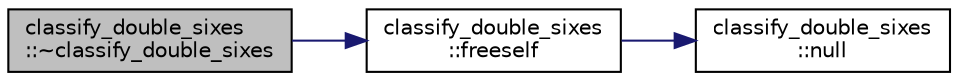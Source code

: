 digraph "classify_double_sixes::~classify_double_sixes"
{
  edge [fontname="Helvetica",fontsize="10",labelfontname="Helvetica",labelfontsize="10"];
  node [fontname="Helvetica",fontsize="10",shape=record];
  rankdir="LR";
  Node3 [label="classify_double_sixes\l::~classify_double_sixes",height=0.2,width=0.4,color="black", fillcolor="grey75", style="filled", fontcolor="black"];
  Node3 -> Node4 [color="midnightblue",fontsize="10",style="solid",fontname="Helvetica"];
  Node4 [label="classify_double_sixes\l::freeself",height=0.2,width=0.4,color="black", fillcolor="white", style="filled",URL="$dd/d23/classclassify__double__sixes.html#a9ee9f5cd80985af9e0e0ddecbdf8fe08"];
  Node4 -> Node5 [color="midnightblue",fontsize="10",style="solid",fontname="Helvetica"];
  Node5 [label="classify_double_sixes\l::null",height=0.2,width=0.4,color="black", fillcolor="white", style="filled",URL="$dd/d23/classclassify__double__sixes.html#a6faee7ceb2ebd2f13565c08f85b50f52"];
}
